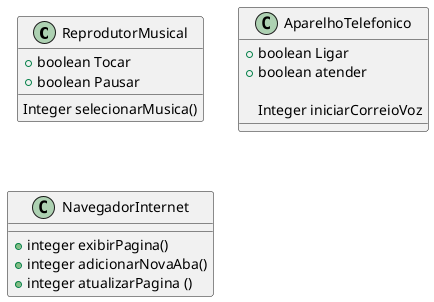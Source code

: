 @startuml projeto Dio UML Iphone
    class ReprodutorMusical {

        +boolean Tocar
        +boolean Pausar 

        Integer selecionarMusica()
    }
    class AparelhoTelefonico {
        +boolean Ligar 
        +boolean atender
        
        Integer iniciarCorreioVoz
    }
    class NavegadorInternet {
        +integer exibirPagina()
        +integer adicionarNovaAba()
        +integer atualizarPagina ()
    }